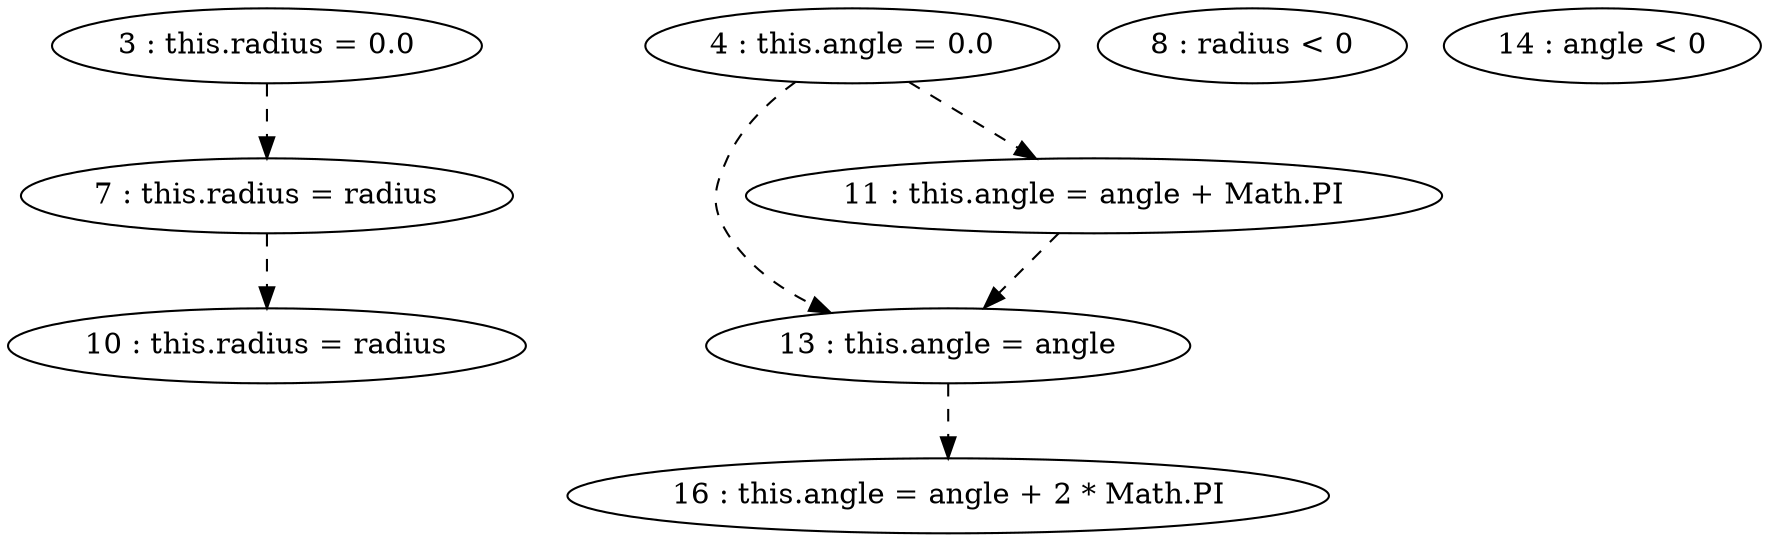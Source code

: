 digraph G {
"3 : this.radius = 0.0"
"3 : this.radius = 0.0" -> "7 : this.radius = radius" [style=dashed]
"4 : this.angle = 0.0"
"4 : this.angle = 0.0" -> "13 : this.angle = angle" [style=dashed]
"4 : this.angle = 0.0" -> "11 : this.angle = angle + Math.PI" [style=dashed]
"7 : this.radius = radius"
"7 : this.radius = radius" -> "10 : this.radius = radius" [style=dashed]
"8 : radius < 0"
"10 : this.radius = radius"
"11 : this.angle = angle + Math.PI"
"11 : this.angle = angle + Math.PI" -> "13 : this.angle = angle" [style=dashed]
"13 : this.angle = angle"
"13 : this.angle = angle" -> "16 : this.angle = angle + 2 * Math.PI" [style=dashed]
"14 : angle < 0"
"16 : this.angle = angle + 2 * Math.PI"
}
